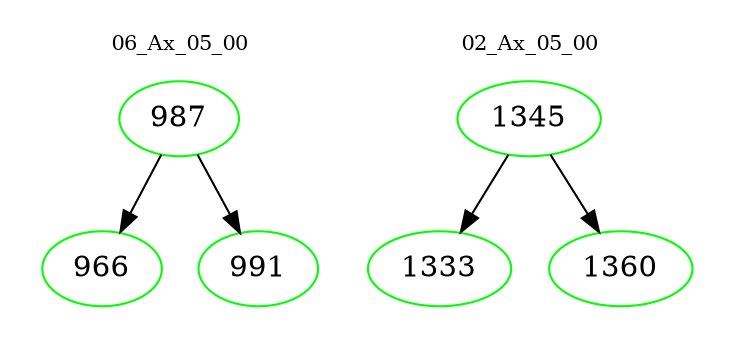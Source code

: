digraph{
subgraph cluster_0 {
color = white
label = "06_Ax_05_00";
fontsize=10;
T0_987 [label="987", color="green"]
T0_987 -> T0_966 [color="black"]
T0_966 [label="966", color="green"]
T0_987 -> T0_991 [color="black"]
T0_991 [label="991", color="green"]
}
subgraph cluster_1 {
color = white
label = "02_Ax_05_00";
fontsize=10;
T1_1345 [label="1345", color="green"]
T1_1345 -> T1_1333 [color="black"]
T1_1333 [label="1333", color="green"]
T1_1345 -> T1_1360 [color="black"]
T1_1360 [label="1360", color="green"]
}
}
